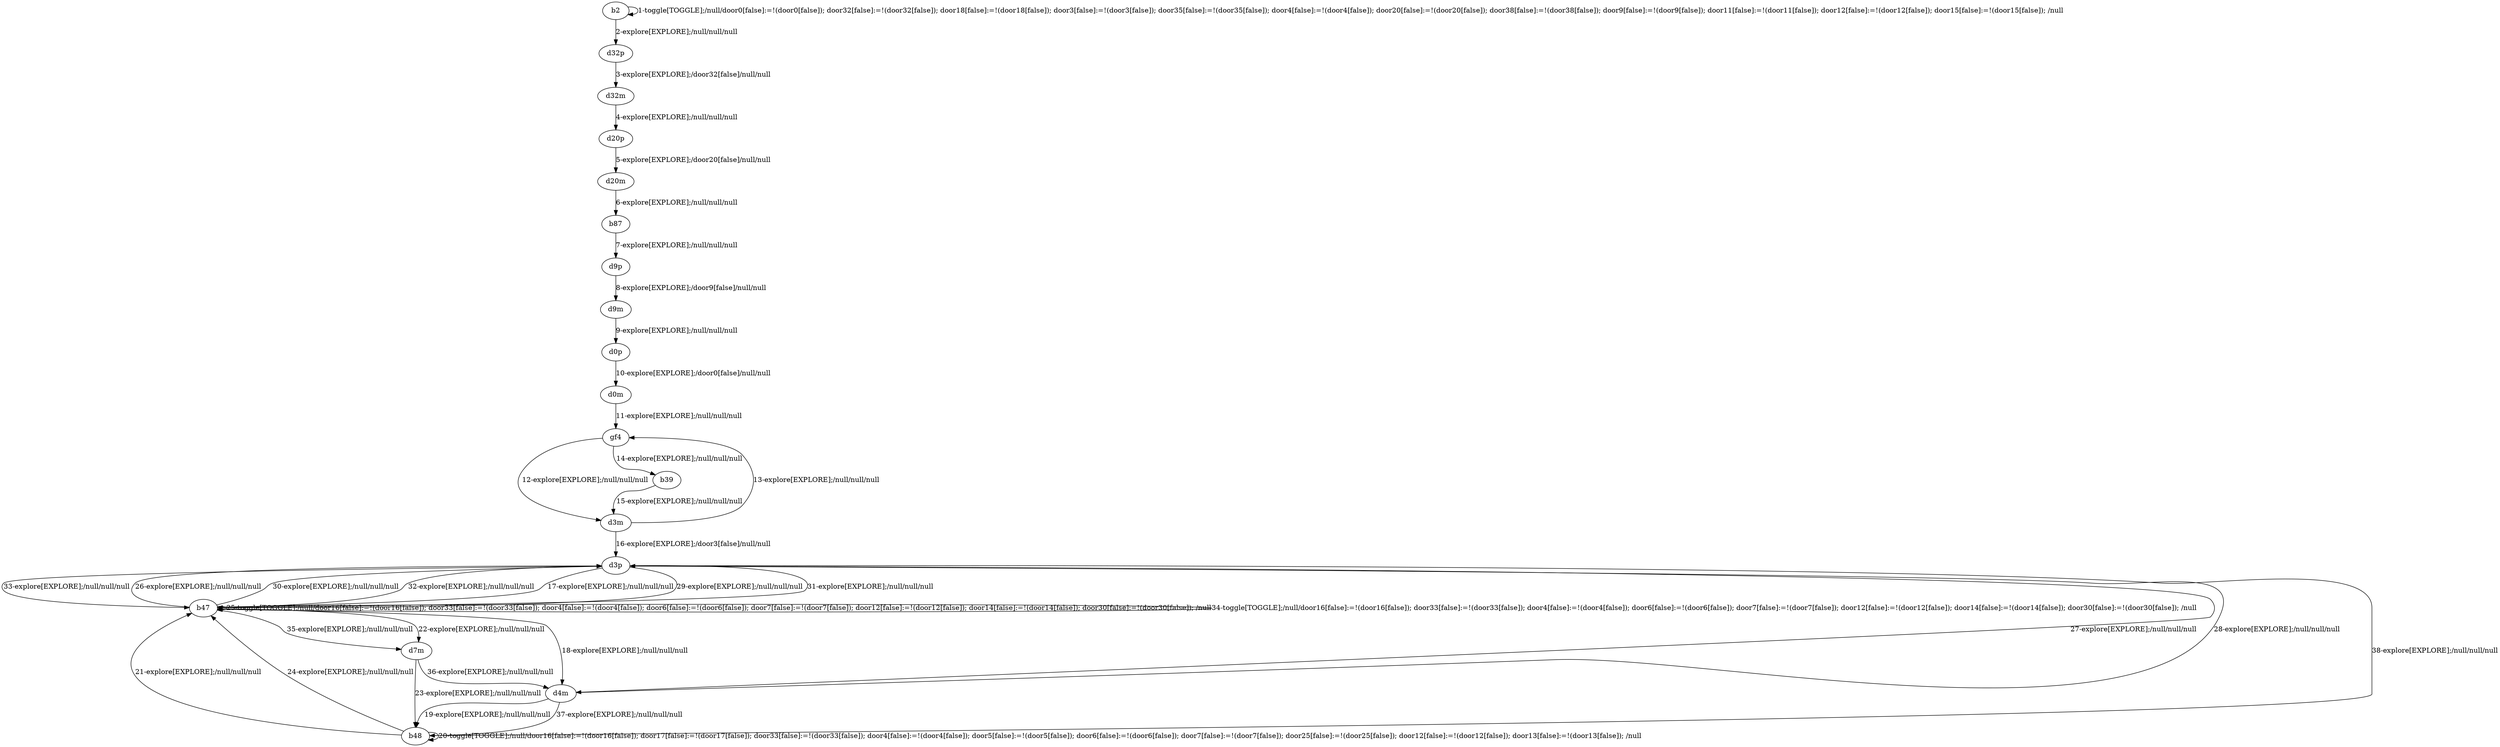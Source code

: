 # Total number of goals covered by this test: 1
# b48 --> d3p

digraph g {
"b2" -> "b2" [label = "1-toggle[TOGGLE];/null/door0[false]:=!(door0[false]); door32[false]:=!(door32[false]); door18[false]:=!(door18[false]); door3[false]:=!(door3[false]); door35[false]:=!(door35[false]); door4[false]:=!(door4[false]); door20[false]:=!(door20[false]); door38[false]:=!(door38[false]); door9[false]:=!(door9[false]); door11[false]:=!(door11[false]); door12[false]:=!(door12[false]); door15[false]:=!(door15[false]); /null"];
"b2" -> "d32p" [label = "2-explore[EXPLORE];/null/null/null"];
"d32p" -> "d32m" [label = "3-explore[EXPLORE];/door32[false]/null/null"];
"d32m" -> "d20p" [label = "4-explore[EXPLORE];/null/null/null"];
"d20p" -> "d20m" [label = "5-explore[EXPLORE];/door20[false]/null/null"];
"d20m" -> "b87" [label = "6-explore[EXPLORE];/null/null/null"];
"b87" -> "d9p" [label = "7-explore[EXPLORE];/null/null/null"];
"d9p" -> "d9m" [label = "8-explore[EXPLORE];/door9[false]/null/null"];
"d9m" -> "d0p" [label = "9-explore[EXPLORE];/null/null/null"];
"d0p" -> "d0m" [label = "10-explore[EXPLORE];/door0[false]/null/null"];
"d0m" -> "gf4" [label = "11-explore[EXPLORE];/null/null/null"];
"gf4" -> "d3m" [label = "12-explore[EXPLORE];/null/null/null"];
"d3m" -> "gf4" [label = "13-explore[EXPLORE];/null/null/null"];
"gf4" -> "b39" [label = "14-explore[EXPLORE];/null/null/null"];
"b39" -> "d3m" [label = "15-explore[EXPLORE];/null/null/null"];
"d3m" -> "d3p" [label = "16-explore[EXPLORE];/door3[false]/null/null"];
"d3p" -> "b47" [label = "17-explore[EXPLORE];/null/null/null"];
"b47" -> "d4m" [label = "18-explore[EXPLORE];/null/null/null"];
"d4m" -> "b48" [label = "19-explore[EXPLORE];/null/null/null"];
"b48" -> "b48" [label = "20-toggle[TOGGLE];/null/door16[false]:=!(door16[false]); door17[false]:=!(door17[false]); door33[false]:=!(door33[false]); door4[false]:=!(door4[false]); door5[false]:=!(door5[false]); door6[false]:=!(door6[false]); door7[false]:=!(door7[false]); door25[false]:=!(door25[false]); door12[false]:=!(door12[false]); door13[false]:=!(door13[false]); /null"];
"b48" -> "b47" [label = "21-explore[EXPLORE];/null/null/null"];
"b47" -> "d7m" [label = "22-explore[EXPLORE];/null/null/null"];
"d7m" -> "b48" [label = "23-explore[EXPLORE];/null/null/null"];
"b48" -> "b47" [label = "24-explore[EXPLORE];/null/null/null"];
"b47" -> "b47" [label = "25-toggle[TOGGLE];/null/door16[false]:=!(door16[false]); door33[false]:=!(door33[false]); door4[false]:=!(door4[false]); door6[false]:=!(door6[false]); door7[false]:=!(door7[false]); door12[false]:=!(door12[false]); door14[false]:=!(door14[false]); door30[false]:=!(door30[false]); /null"];
"b47" -> "d3p" [label = "26-explore[EXPLORE];/null/null/null"];
"d3p" -> "d4m" [label = "27-explore[EXPLORE];/null/null/null"];
"d4m" -> "d3p" [label = "28-explore[EXPLORE];/null/null/null"];
"d3p" -> "b47" [label = "29-explore[EXPLORE];/null/null/null"];
"b47" -> "d3p" [label = "30-explore[EXPLORE];/null/null/null"];
"d3p" -> "b47" [label = "31-explore[EXPLORE];/null/null/null"];
"b47" -> "d3p" [label = "32-explore[EXPLORE];/null/null/null"];
"d3p" -> "b47" [label = "33-explore[EXPLORE];/null/null/null"];
"b47" -> "b47" [label = "34-toggle[TOGGLE];/null/door16[false]:=!(door16[false]); door33[false]:=!(door33[false]); door4[false]:=!(door4[false]); door6[false]:=!(door6[false]); door7[false]:=!(door7[false]); door12[false]:=!(door12[false]); door14[false]:=!(door14[false]); door30[false]:=!(door30[false]); /null"];
"b47" -> "d7m" [label = "35-explore[EXPLORE];/null/null/null"];
"d7m" -> "d4m" [label = "36-explore[EXPLORE];/null/null/null"];
"d4m" -> "b48" [label = "37-explore[EXPLORE];/null/null/null"];
"b48" -> "d3p" [label = "38-explore[EXPLORE];/null/null/null"];
}
